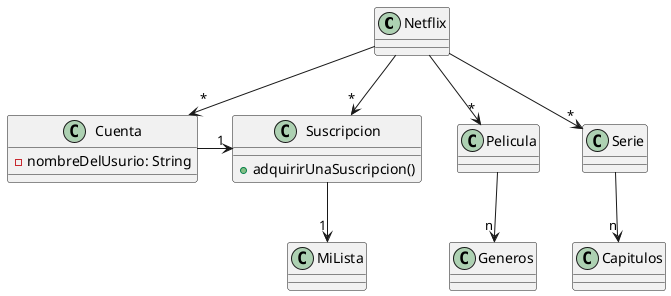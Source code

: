 @startuml
'https://plantuml.com/class-diagram
class Netflix{
}
class Cuenta {
    - nombreDelUsurio: String
}
class Suscripcion {
    + adquirirUnaSuscripcion()
}

Netflix --> "*" Cuenta
Cuenta -> "1" Suscripcion
Netflix --> "*" Pelicula
Netflix --> "*" Suscripcion
Netflix --> "*" Serie
Suscripcion --> "1" MiLista
Pelicula --> "n" Generos
Serie --> "n" Capitulos


@enduml
